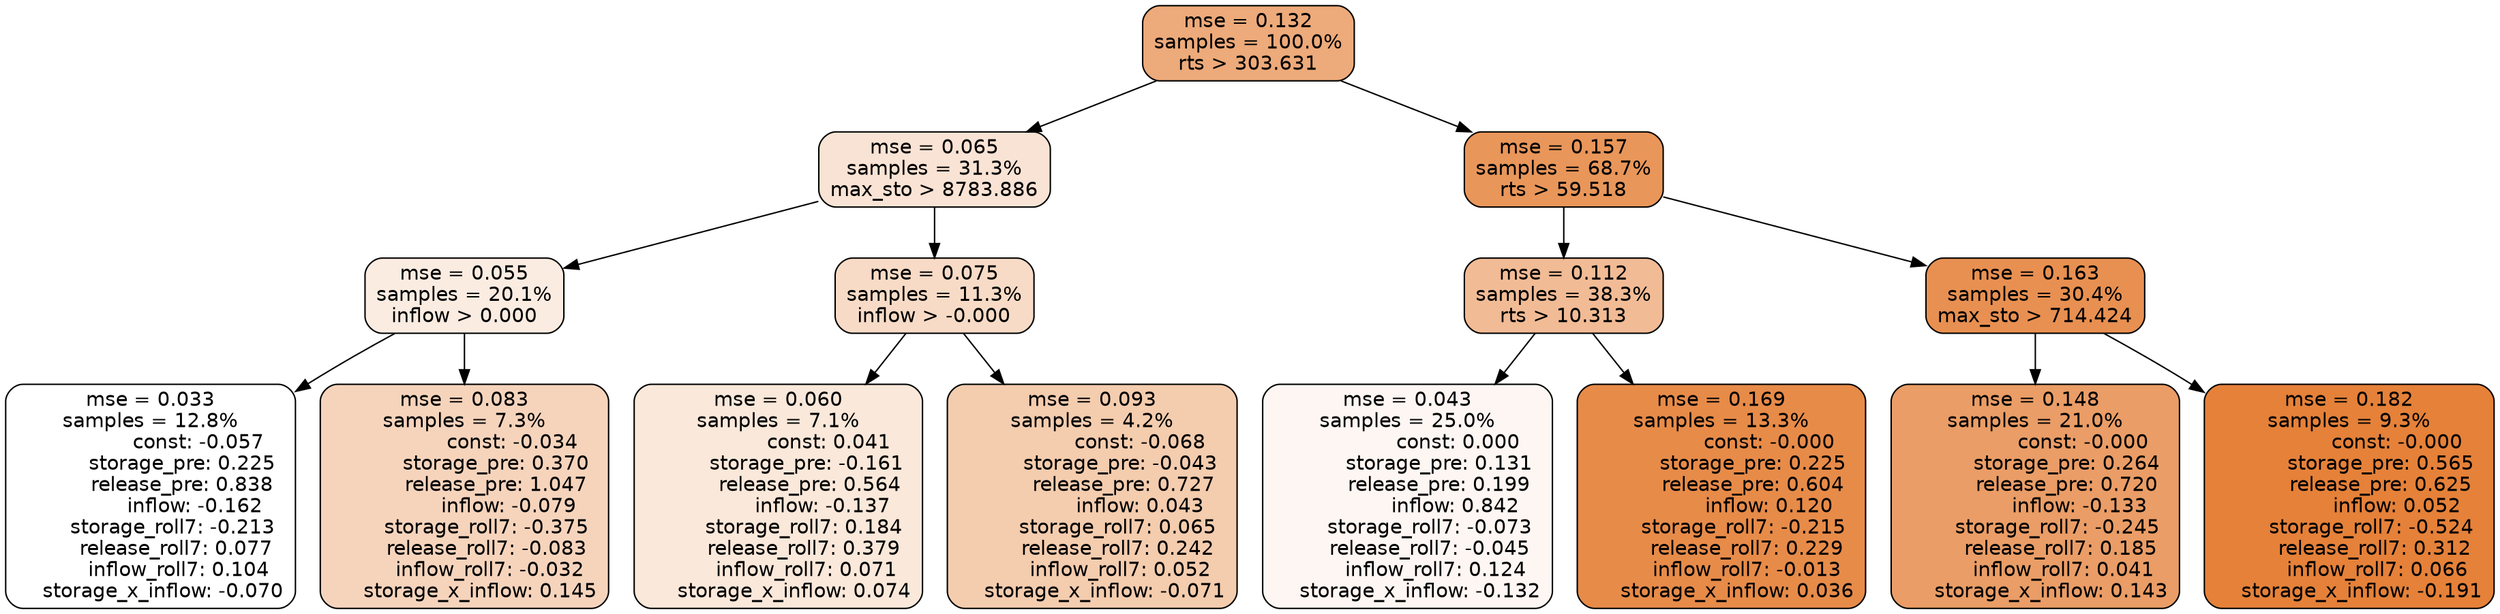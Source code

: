 digraph tree {
node [shape=rectangle, style="filled, rounded", color="black", fontname=helvetica] ;
edge [fontname=helvetica] ;
	"0" [label="mse = 0.132
samples = 100.0%
rts > 303.631", fillcolor="#edaa7a"]
	"8" [label="mse = 0.065
samples = 31.3%
max_sto > 8783.886", fillcolor="#f9e3d4"]
	"1" [label="mse = 0.157
samples = 68.7%
rts > 59.518", fillcolor="#e9965a"]
	"9" [label="mse = 0.055
samples = 20.1%
inflow > 0.000", fillcolor="#fbece2"]
	"12" [label="mse = 0.075
samples = 11.3%
inflow > -0.000", fillcolor="#f7dbc6"]
	"2" [label="mse = 0.112
samples = 38.3%
rts > 10.313", fillcolor="#f1bb95"]
	"5" [label="mse = 0.163
samples = 30.4%
max_sto > 714.424", fillcolor="#e89051"]
	"10" [label="mse = 0.033
samples = 12.8%
               const: -0.057
          storage_pre: 0.225
          release_pre: 0.838
              inflow: -0.162
       storage_roll7: -0.213
        release_roll7: 0.077
         inflow_roll7: 0.104
    storage_x_inflow: -0.070", fillcolor="#ffffff"]
	"11" [label="mse = 0.083
samples = 7.3%
               const: -0.034
          storage_pre: 0.370
          release_pre: 1.047
              inflow: -0.079
       storage_roll7: -0.375
       release_roll7: -0.083
        inflow_roll7: -0.032
     storage_x_inflow: 0.145", fillcolor="#f6d4bc"]
	"13" [label="mse = 0.060
samples = 7.1%
                const: 0.041
         storage_pre: -0.161
          release_pre: 0.564
              inflow: -0.137
        storage_roll7: 0.184
        release_roll7: 0.379
         inflow_roll7: 0.071
     storage_x_inflow: 0.074", fillcolor="#fae8da"]
	"14" [label="mse = 0.093
samples = 4.2%
               const: -0.068
         storage_pre: -0.043
          release_pre: 0.727
               inflow: 0.043
        storage_roll7: 0.065
        release_roll7: 0.242
         inflow_roll7: 0.052
    storage_x_inflow: -0.071", fillcolor="#f4ccae"]
	"3" [label="mse = 0.043
samples = 25.0%
                const: 0.000
          storage_pre: 0.131
          release_pre: 0.199
               inflow: 0.842
       storage_roll7: -0.073
       release_roll7: -0.045
         inflow_roll7: 0.124
    storage_x_inflow: -0.132", fillcolor="#fdf6f2"]
	"4" [label="mse = 0.169
samples = 13.3%
               const: -0.000
          storage_pre: 0.225
          release_pre: 0.604
               inflow: 0.120
       storage_roll7: -0.215
        release_roll7: 0.229
        inflow_roll7: -0.013
     storage_x_inflow: 0.036", fillcolor="#e78b49"]
	"6" [label="mse = 0.148
samples = 21.0%
               const: -0.000
          storage_pre: 0.264
          release_pre: 0.720
              inflow: -0.133
       storage_roll7: -0.245
        release_roll7: 0.185
         inflow_roll7: 0.041
     storage_x_inflow: 0.143", fillcolor="#ea9d66"]
	"7" [label="mse = 0.182
samples = 9.3%
               const: -0.000
          storage_pre: 0.565
          release_pre: 0.625
               inflow: 0.052
       storage_roll7: -0.524
        release_roll7: 0.312
         inflow_roll7: 0.066
    storage_x_inflow: -0.191", fillcolor="#e58139"]

	"0" -> "1"
	"0" -> "8"
	"8" -> "9"
	"8" -> "12"
	"1" -> "2"
	"1" -> "5"
	"9" -> "10"
	"9" -> "11"
	"12" -> "13"
	"12" -> "14"
	"2" -> "3"
	"2" -> "4"
	"5" -> "6"
	"5" -> "7"
}